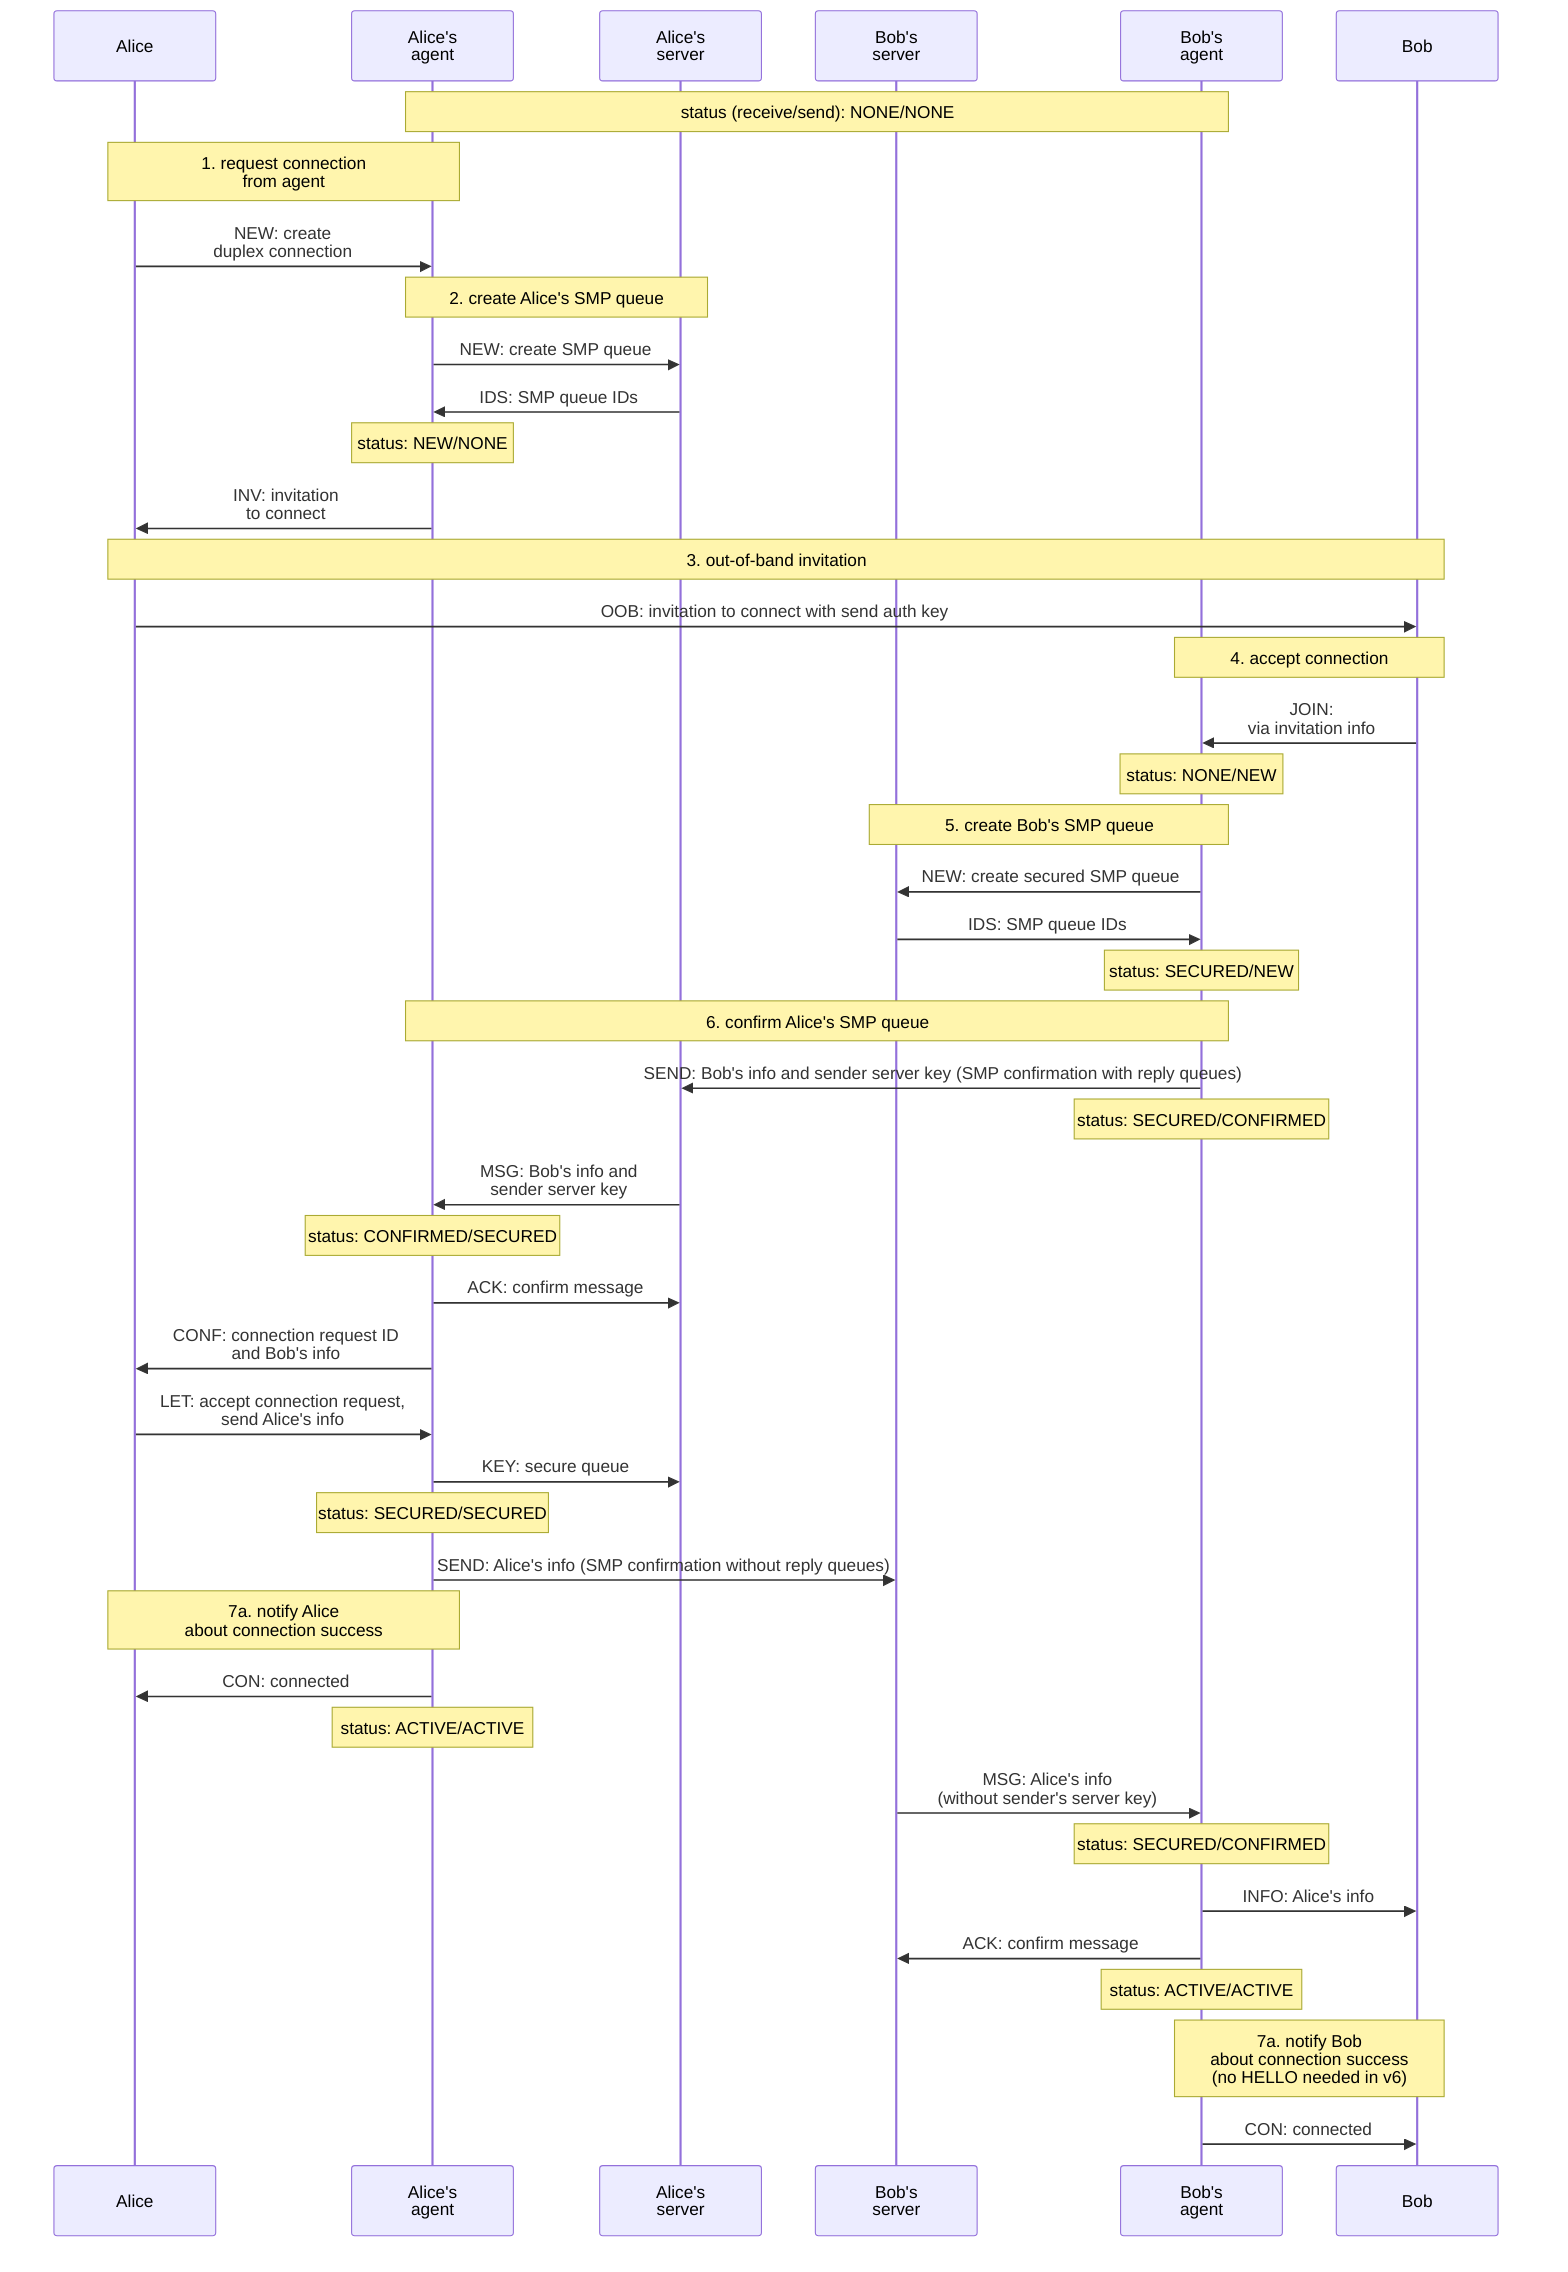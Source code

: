sequenceDiagram
  participant A as Alice
  participant AA as Alice's<br>agent
  participant AS as Alice's<br>server
  participant BS as Bob's<br>server
  participant BA as Bob's<br>agent
  participant B as Bob

  note over AA, BA: status (receive/send): NONE/NONE

  note over A, AA: 1. request connection<br>from agent
  A ->> AA: NEW: create<br>duplex connection
 
  note over AA, AS: 2. create Alice's SMP queue
  AA ->> AS: NEW: create SMP queue
  AS ->> AA: IDS: SMP queue IDs
  note over AA: status: NEW/NONE

  AA ->> A: INV: invitation<br>to connect

  note over A, B: 3. out-of-band invitation
  A ->> B: OOB: invitation to connect with send auth key

  note over BA, B: 4. accept connection
  B ->> BA: JOIN:<br>via invitation info
  note over BA: status: NONE/NEW

  note over BA, BS: 5. create Bob's SMP queue
  BA ->> BS: NEW: create secured SMP queue
  BS ->> BA: IDS: SMP queue IDs
  note over BA: status: SECURED/NEW

  note over BA, AA: 6. confirm Alice's SMP queue
  BA ->> AS: SEND: Bob's info and sender server key (SMP confirmation with reply queues)
  note over BA: status: SECURED/CONFIRMED

  AS ->> AA: MSG: Bob's info and<br>sender server key
  note over AA: status: CONFIRMED/SECURED
  AA ->> AS: ACK: confirm message
  AA ->> A: CONF: connection request ID<br>and Bob's info
  A ->> AA: LET: accept connection request,<br>send Alice's info
  AA ->> AS: KEY: secure queue
  note over AA: status: SECURED/SECURED

  AA ->> BS: SEND: Alice's info (SMP confirmation without reply queues)
  note over A, AA: 7a. notify Alice<br>about connection success
  AA ->> A: CON: connected
  note over AA: status: ACTIVE/ACTIVE

  BS ->> BA: MSG: Alice's info<br>(without sender's server key)
  note over BA: status: SECURED/CONFIRMED
  BA ->> B: INFO: Alice's info
  BA ->> BS: ACK: confirm message
  note over BA: status: ACTIVE/ACTIVE
  note over BA, B: 7a. notify Bob<br>about connection success<br>(no HELLO needed in v6)
  BA ->> B: CON: connected